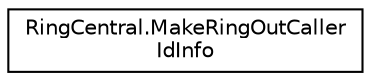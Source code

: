 digraph "Graphical Class Hierarchy"
{
 // LATEX_PDF_SIZE
  edge [fontname="Helvetica",fontsize="10",labelfontname="Helvetica",labelfontsize="10"];
  node [fontname="Helvetica",fontsize="10",shape=record];
  rankdir="LR";
  Node0 [label="RingCentral.MakeRingOutCaller\lIdInfo",height=0.2,width=0.4,color="black", fillcolor="white", style="filled",URL="$classRingCentral_1_1MakeRingOutCallerIdInfo.html",tooltip="Phone number which will be displayed to the called party"];
}
